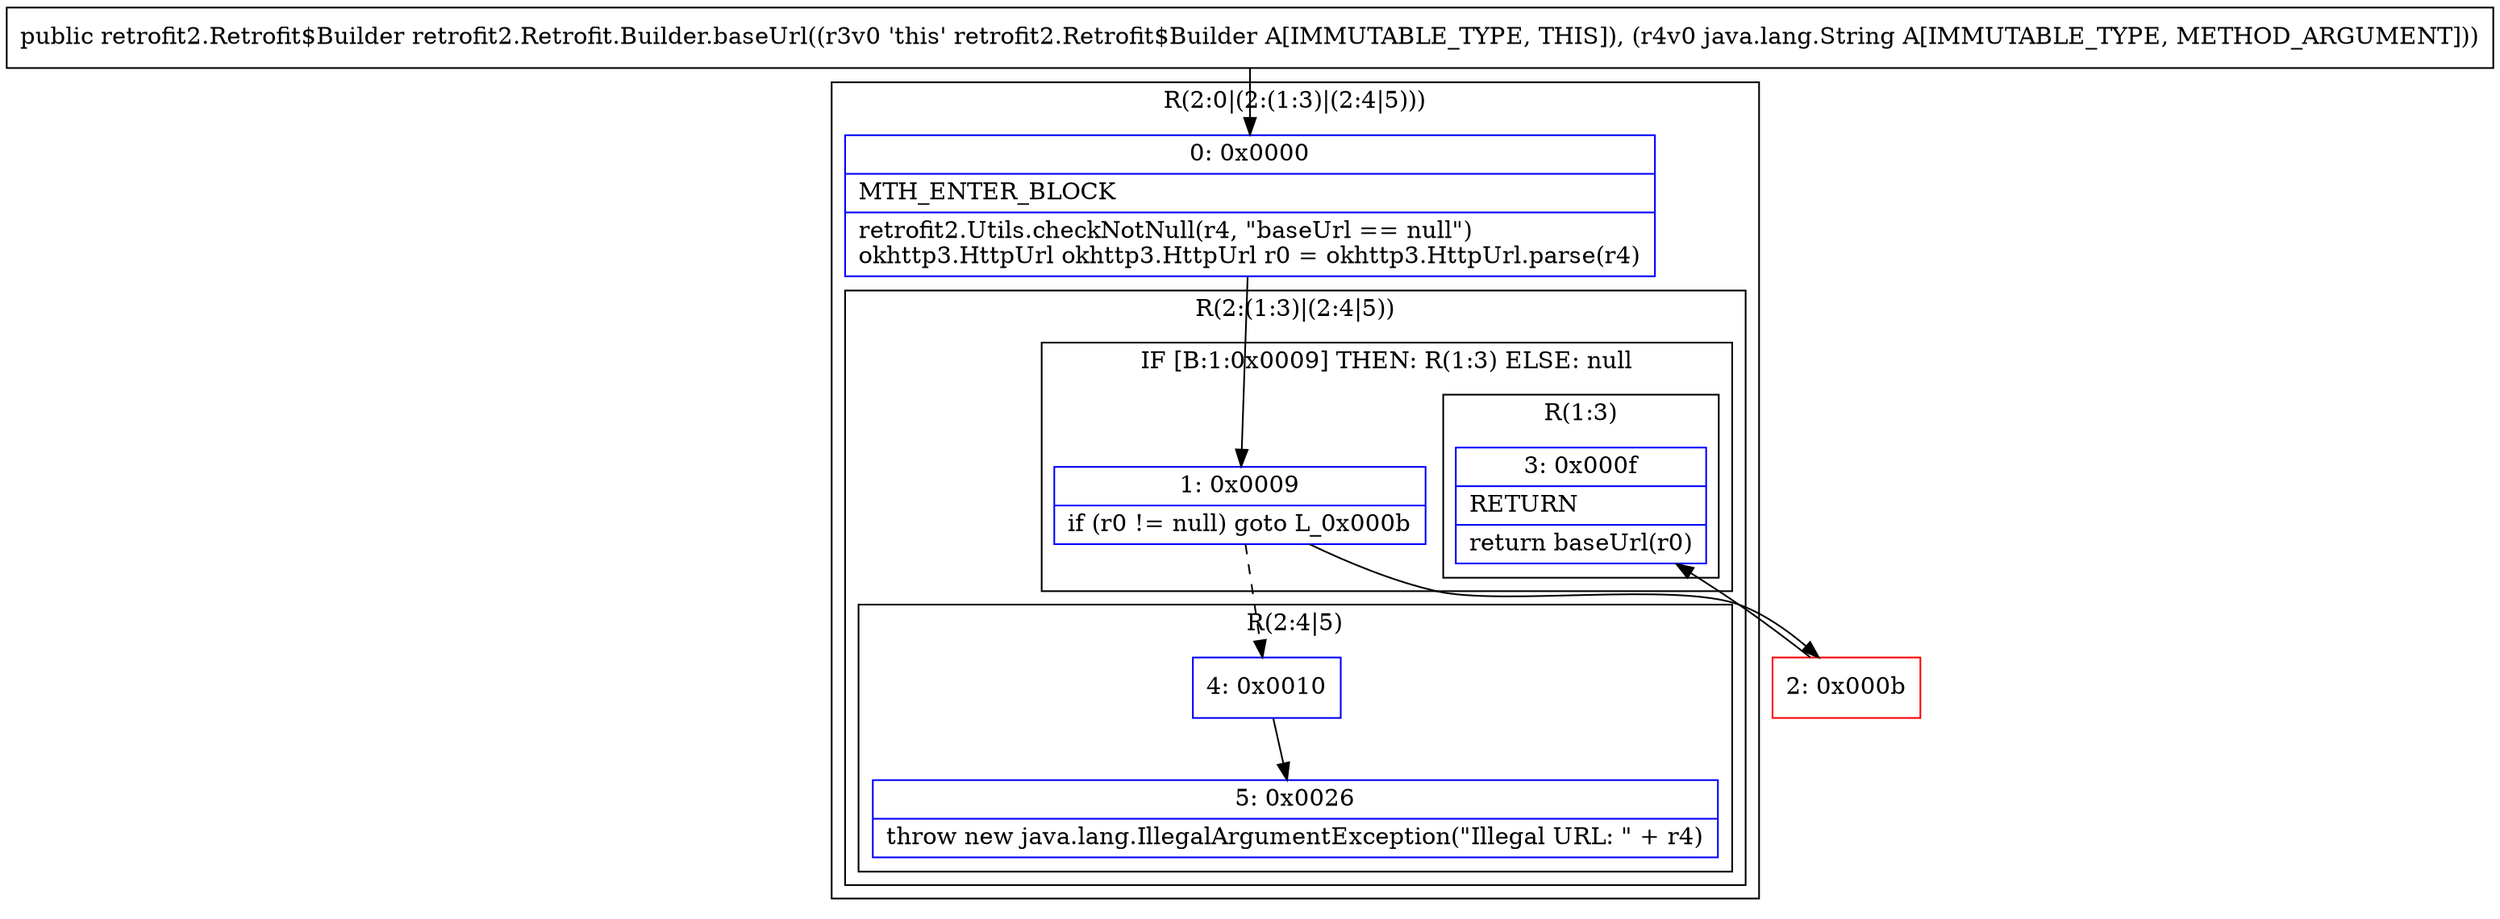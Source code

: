 digraph "CFG forretrofit2.Retrofit.Builder.baseUrl(Ljava\/lang\/String;)Lretrofit2\/Retrofit$Builder;" {
subgraph cluster_Region_1400100179 {
label = "R(2:0|(2:(1:3)|(2:4|5)))";
node [shape=record,color=blue];
Node_0 [shape=record,label="{0\:\ 0x0000|MTH_ENTER_BLOCK\l|retrofit2.Utils.checkNotNull(r4, \"baseUrl == null\")\lokhttp3.HttpUrl okhttp3.HttpUrl r0 = okhttp3.HttpUrl.parse(r4)\l}"];
subgraph cluster_Region_1462690233 {
label = "R(2:(1:3)|(2:4|5))";
node [shape=record,color=blue];
subgraph cluster_IfRegion_38614480 {
label = "IF [B:1:0x0009] THEN: R(1:3) ELSE: null";
node [shape=record,color=blue];
Node_1 [shape=record,label="{1\:\ 0x0009|if (r0 != null) goto L_0x000b\l}"];
subgraph cluster_Region_374393987 {
label = "R(1:3)";
node [shape=record,color=blue];
Node_3 [shape=record,label="{3\:\ 0x000f|RETURN\l|return baseUrl(r0)\l}"];
}
}
subgraph cluster_Region_673195524 {
label = "R(2:4|5)";
node [shape=record,color=blue];
Node_4 [shape=record,label="{4\:\ 0x0010}"];
Node_5 [shape=record,label="{5\:\ 0x0026|throw new java.lang.IllegalArgumentException(\"Illegal URL: \" + r4)\l}"];
}
}
}
Node_2 [shape=record,color=red,label="{2\:\ 0x000b}"];
MethodNode[shape=record,label="{public retrofit2.Retrofit$Builder retrofit2.Retrofit.Builder.baseUrl((r3v0 'this' retrofit2.Retrofit$Builder A[IMMUTABLE_TYPE, THIS]), (r4v0 java.lang.String A[IMMUTABLE_TYPE, METHOD_ARGUMENT])) }"];
MethodNode -> Node_0;
Node_0 -> Node_1;
Node_1 -> Node_2;
Node_1 -> Node_4[style=dashed];
Node_4 -> Node_5;
Node_2 -> Node_3;
}

